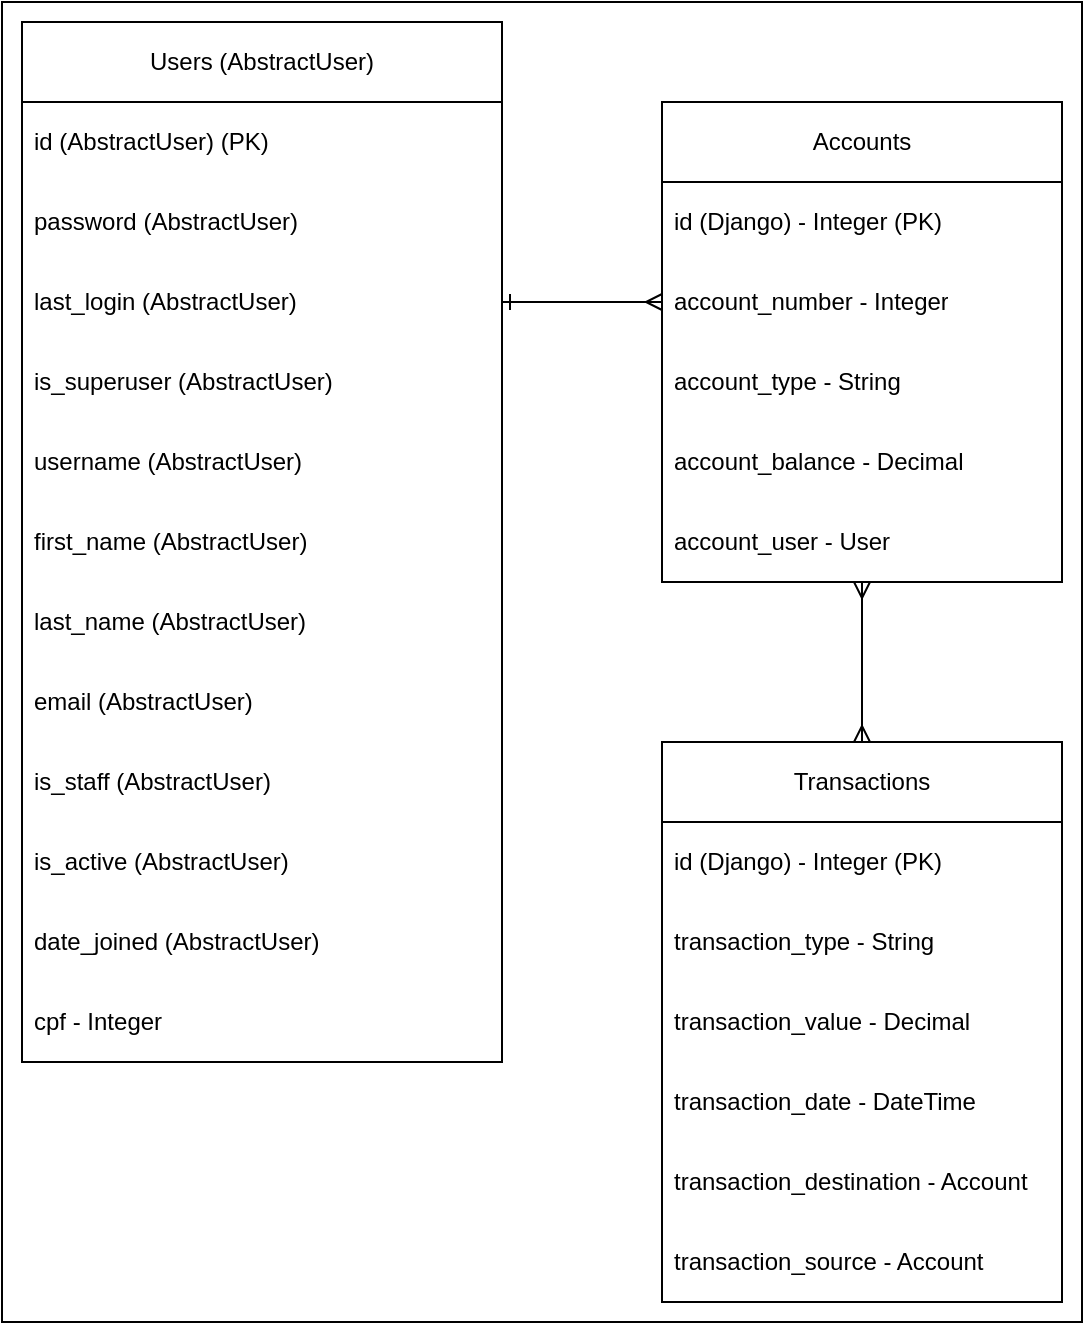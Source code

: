 <mxfile version="26.0.9">
  <diagram name="Page-1" id="rsz5_yVWUDAlvb1ax138">
    <mxGraphModel dx="1420" dy="822" grid="1" gridSize="10" guides="1" tooltips="1" connect="1" arrows="1" fold="1" page="1" pageScale="1" pageWidth="827" pageHeight="1169" math="0" shadow="0">
      <root>
        <mxCell id="0" />
        <mxCell id="1" parent="0" />
        <mxCell id="zDI_0RpQpe3DadvrH-Ip-27" value="" style="rounded=0;whiteSpace=wrap;html=1;fillColor=none;" parent="1" vertex="1">
          <mxGeometry x="30" y="30" width="540" height="660" as="geometry" />
        </mxCell>
        <mxCell id="zDI_0RpQpe3DadvrH-Ip-18" value="" style="edgeStyle=orthogonalEdgeStyle;rounded=0;orthogonalLoop=1;jettySize=auto;html=1;exitX=1;exitY=0.5;exitDx=0;exitDy=0;endArrow=ERmany;endFill=0;startArrow=ERone;startFill=0;" parent="1" source="zDI_0RpQpe3DadvrH-Ip-4" target="zDI_0RpQpe3DadvrH-Ip-10" edge="1">
          <mxGeometry relative="1" as="geometry" />
        </mxCell>
        <mxCell id="zDI_0RpQpe3DadvrH-Ip-3" value="Users (AbstractUser)" style="swimlane;fontStyle=0;childLayout=stackLayout;horizontal=1;startSize=40;horizontalStack=0;resizeParent=1;resizeParentMax=0;resizeLast=0;collapsible=1;marginBottom=0;whiteSpace=wrap;html=1;" parent="1" vertex="1">
          <mxGeometry x="40" y="40" width="240" height="520" as="geometry" />
        </mxCell>
        <mxCell id="zDI_0RpQpe3DadvrH-Ip-23" value="id (AbstractUser) (PK)" style="text;strokeColor=none;fillColor=none;align=left;verticalAlign=middle;spacingLeft=4;spacingRight=4;overflow=hidden;points=[[0,0.5],[1,0.5]];portConstraint=eastwest;rotatable=0;whiteSpace=wrap;html=1;" parent="zDI_0RpQpe3DadvrH-Ip-3" vertex="1">
          <mxGeometry y="40" width="240" height="40" as="geometry" />
        </mxCell>
        <mxCell id="zDI_0RpQpe3DadvrH-Ip-21" value="password (AbstractUser)&amp;nbsp;" style="text;strokeColor=none;fillColor=none;align=left;verticalAlign=middle;spacingLeft=4;spacingRight=4;overflow=hidden;points=[[0,0.5],[1,0.5]];portConstraint=eastwest;rotatable=0;whiteSpace=wrap;html=1;" parent="zDI_0RpQpe3DadvrH-Ip-3" vertex="1">
          <mxGeometry y="80" width="240" height="40" as="geometry" />
        </mxCell>
        <mxCell id="zDI_0RpQpe3DadvrH-Ip-4" value="last_login (AbstractUser)" style="text;strokeColor=none;fillColor=none;align=left;verticalAlign=middle;spacingLeft=4;spacingRight=4;overflow=hidden;points=[[0,0.5],[1,0.5]];portConstraint=eastwest;rotatable=0;whiteSpace=wrap;html=1;" parent="zDI_0RpQpe3DadvrH-Ip-3" vertex="1">
          <mxGeometry y="120" width="240" height="40" as="geometry" />
        </mxCell>
        <mxCell id="zDI_0RpQpe3DadvrH-Ip-20" value="&lt;div&gt;&lt;span style=&quot;background-color: transparent; color: light-dark(rgb(0, 0, 0), rgb(255, 255, 255));&quot;&gt;is_superuser (AbstractUser)&lt;/span&gt;&lt;br&gt;&lt;/div&gt;" style="text;strokeColor=none;fillColor=none;align=left;verticalAlign=middle;spacingLeft=4;spacingRight=4;overflow=hidden;points=[[0,0.5],[1,0.5]];portConstraint=eastwest;rotatable=0;whiteSpace=wrap;html=1;" parent="zDI_0RpQpe3DadvrH-Ip-3" vertex="1">
          <mxGeometry y="160" width="240" height="40" as="geometry" />
        </mxCell>
        <mxCell id="zDI_0RpQpe3DadvrH-Ip-6" value="username (AbstractUser)" style="text;strokeColor=none;fillColor=none;align=left;verticalAlign=middle;spacingLeft=4;spacingRight=4;overflow=hidden;points=[[0,0.5],[1,0.5]];portConstraint=eastwest;rotatable=0;whiteSpace=wrap;html=1;" parent="zDI_0RpQpe3DadvrH-Ip-3" vertex="1">
          <mxGeometry y="200" width="240" height="40" as="geometry" />
        </mxCell>
        <mxCell id="zDI_0RpQpe3DadvrH-Ip-22" value="first_name (AbstractUser)" style="text;strokeColor=none;fillColor=none;align=left;verticalAlign=middle;spacingLeft=4;spacingRight=4;overflow=hidden;points=[[0,0.5],[1,0.5]];portConstraint=eastwest;rotatable=0;whiteSpace=wrap;html=1;" parent="zDI_0RpQpe3DadvrH-Ip-3" vertex="1">
          <mxGeometry y="240" width="240" height="40" as="geometry" />
        </mxCell>
        <mxCell id="refX8ML8pMMConK18IUh-3" value="last_name (AbstractUser)" style="text;strokeColor=none;fillColor=none;align=left;verticalAlign=middle;spacingLeft=4;spacingRight=4;overflow=hidden;points=[[0,0.5],[1,0.5]];portConstraint=eastwest;rotatable=0;whiteSpace=wrap;html=1;" parent="zDI_0RpQpe3DadvrH-Ip-3" vertex="1">
          <mxGeometry y="280" width="240" height="40" as="geometry" />
        </mxCell>
        <mxCell id="refX8ML8pMMConK18IUh-4" value="email (AbstractUser)" style="text;strokeColor=none;fillColor=none;align=left;verticalAlign=middle;spacingLeft=4;spacingRight=4;overflow=hidden;points=[[0,0.5],[1,0.5]];portConstraint=eastwest;rotatable=0;whiteSpace=wrap;html=1;" parent="zDI_0RpQpe3DadvrH-Ip-3" vertex="1">
          <mxGeometry y="320" width="240" height="40" as="geometry" />
        </mxCell>
        <mxCell id="refX8ML8pMMConK18IUh-5" value="is_staff (AbstractUser)" style="text;strokeColor=none;fillColor=none;align=left;verticalAlign=middle;spacingLeft=4;spacingRight=4;overflow=hidden;points=[[0,0.5],[1,0.5]];portConstraint=eastwest;rotatable=0;whiteSpace=wrap;html=1;" parent="zDI_0RpQpe3DadvrH-Ip-3" vertex="1">
          <mxGeometry y="360" width="240" height="40" as="geometry" />
        </mxCell>
        <mxCell id="refX8ML8pMMConK18IUh-6" value="is_active (AbstractUser)" style="text;strokeColor=none;fillColor=none;align=left;verticalAlign=middle;spacingLeft=4;spacingRight=4;overflow=hidden;points=[[0,0.5],[1,0.5]];portConstraint=eastwest;rotatable=0;whiteSpace=wrap;html=1;" parent="zDI_0RpQpe3DadvrH-Ip-3" vertex="1">
          <mxGeometry y="400" width="240" height="40" as="geometry" />
        </mxCell>
        <mxCell id="refX8ML8pMMConK18IUh-7" value="date_joined (AbstractUser)" style="text;strokeColor=none;fillColor=none;align=left;verticalAlign=middle;spacingLeft=4;spacingRight=4;overflow=hidden;points=[[0,0.5],[1,0.5]];portConstraint=eastwest;rotatable=0;whiteSpace=wrap;html=1;" parent="zDI_0RpQpe3DadvrH-Ip-3" vertex="1">
          <mxGeometry y="440" width="240" height="40" as="geometry" />
        </mxCell>
        <mxCell id="zDI_0RpQpe3DadvrH-Ip-5" value="cpf - Integer" style="text;strokeColor=none;fillColor=none;align=left;verticalAlign=middle;spacingLeft=4;spacingRight=4;overflow=hidden;points=[[0,0.5],[1,0.5]];portConstraint=eastwest;rotatable=0;whiteSpace=wrap;html=1;" parent="zDI_0RpQpe3DadvrH-Ip-3" vertex="1">
          <mxGeometry y="480" width="240" height="40" as="geometry" />
        </mxCell>
        <mxCell id="zDI_0RpQpe3DadvrH-Ip-19" style="edgeStyle=orthogonalEdgeStyle;rounded=0;orthogonalLoop=1;jettySize=auto;html=1;entryX=0.5;entryY=0;entryDx=0;entryDy=0;endArrow=ERmany;endFill=0;startArrow=ERmany;startFill=0;" parent="1" source="zDI_0RpQpe3DadvrH-Ip-8" target="zDI_0RpQpe3DadvrH-Ip-12" edge="1">
          <mxGeometry relative="1" as="geometry" />
        </mxCell>
        <mxCell id="zDI_0RpQpe3DadvrH-Ip-8" value="Accounts" style="swimlane;fontStyle=0;childLayout=stackLayout;horizontal=1;startSize=40;horizontalStack=0;resizeParent=1;resizeParentMax=0;resizeLast=0;collapsible=1;marginBottom=0;whiteSpace=wrap;html=1;" parent="1" vertex="1">
          <mxGeometry x="360" y="80" width="200" height="240" as="geometry" />
        </mxCell>
        <mxCell id="zDI_0RpQpe3DadvrH-Ip-9" value="id (Django) - Integer (PK)" style="text;strokeColor=none;fillColor=none;align=left;verticalAlign=middle;spacingLeft=4;spacingRight=4;overflow=hidden;points=[[0,0.5],[1,0.5]];portConstraint=eastwest;rotatable=0;whiteSpace=wrap;html=1;" parent="zDI_0RpQpe3DadvrH-Ip-8" vertex="1">
          <mxGeometry y="40" width="200" height="40" as="geometry" />
        </mxCell>
        <mxCell id="zDI_0RpQpe3DadvrH-Ip-10" value="account_number - Integer" style="text;strokeColor=none;fillColor=none;align=left;verticalAlign=middle;spacingLeft=4;spacingRight=4;overflow=hidden;points=[[0,0.5],[1,0.5]];portConstraint=eastwest;rotatable=0;whiteSpace=wrap;html=1;" parent="zDI_0RpQpe3DadvrH-Ip-8" vertex="1">
          <mxGeometry y="80" width="200" height="40" as="geometry" />
        </mxCell>
        <mxCell id="8Td2jXbtoSq3GmJwvSP_-1" value="account_type - String" style="text;strokeColor=none;fillColor=none;align=left;verticalAlign=middle;spacingLeft=4;spacingRight=4;overflow=hidden;points=[[0,0.5],[1,0.5]];portConstraint=eastwest;rotatable=0;whiteSpace=wrap;html=1;" vertex="1" parent="zDI_0RpQpe3DadvrH-Ip-8">
          <mxGeometry y="120" width="200" height="40" as="geometry" />
        </mxCell>
        <mxCell id="zDI_0RpQpe3DadvrH-Ip-24" value="account_balance - Decimal" style="text;strokeColor=none;fillColor=none;align=left;verticalAlign=middle;spacingLeft=4;spacingRight=4;overflow=hidden;points=[[0,0.5],[1,0.5]];portConstraint=eastwest;rotatable=0;whiteSpace=wrap;html=1;" parent="zDI_0RpQpe3DadvrH-Ip-8" vertex="1">
          <mxGeometry y="160" width="200" height="40" as="geometry" />
        </mxCell>
        <mxCell id="zDI_0RpQpe3DadvrH-Ip-11" value="account_user - User" style="text;strokeColor=none;fillColor=none;align=left;verticalAlign=middle;spacingLeft=4;spacingRight=4;overflow=hidden;points=[[0,0.5],[1,0.5]];portConstraint=eastwest;rotatable=0;whiteSpace=wrap;html=1;" parent="zDI_0RpQpe3DadvrH-Ip-8" vertex="1">
          <mxGeometry y="200" width="200" height="40" as="geometry" />
        </mxCell>
        <mxCell id="zDI_0RpQpe3DadvrH-Ip-12" value="Transactions" style="swimlane;fontStyle=0;childLayout=stackLayout;horizontal=1;startSize=40;horizontalStack=0;resizeParent=1;resizeParentMax=0;resizeLast=0;collapsible=1;marginBottom=0;whiteSpace=wrap;html=1;" parent="1" vertex="1">
          <mxGeometry x="360" y="400" width="200" height="280" as="geometry" />
        </mxCell>
        <mxCell id="zDI_0RpQpe3DadvrH-Ip-13" value="id (Django) - Integer (PK)" style="text;strokeColor=none;fillColor=none;align=left;verticalAlign=middle;spacingLeft=4;spacingRight=4;overflow=hidden;points=[[0,0.5],[1,0.5]];portConstraint=eastwest;rotatable=0;whiteSpace=wrap;html=1;" parent="zDI_0RpQpe3DadvrH-Ip-12" vertex="1">
          <mxGeometry y="40" width="200" height="40" as="geometry" />
        </mxCell>
        <mxCell id="zDI_0RpQpe3DadvrH-Ip-14" value="transaction_type - String" style="text;strokeColor=none;fillColor=none;align=left;verticalAlign=middle;spacingLeft=4;spacingRight=4;overflow=hidden;points=[[0,0.5],[1,0.5]];portConstraint=eastwest;rotatable=0;whiteSpace=wrap;html=1;" parent="zDI_0RpQpe3DadvrH-Ip-12" vertex="1">
          <mxGeometry y="80" width="200" height="40" as="geometry" />
        </mxCell>
        <mxCell id="zDI_0RpQpe3DadvrH-Ip-25" value="transaction_value - Decimal" style="text;strokeColor=none;fillColor=none;align=left;verticalAlign=middle;spacingLeft=4;spacingRight=4;overflow=hidden;points=[[0,0.5],[1,0.5]];portConstraint=eastwest;rotatable=0;whiteSpace=wrap;html=1;" parent="zDI_0RpQpe3DadvrH-Ip-12" vertex="1">
          <mxGeometry y="120" width="200" height="40" as="geometry" />
        </mxCell>
        <mxCell id="zDI_0RpQpe3DadvrH-Ip-26" value="transaction_date - DateTime" style="text;strokeColor=none;fillColor=none;align=left;verticalAlign=middle;spacingLeft=4;spacingRight=4;overflow=hidden;points=[[0,0.5],[1,0.5]];portConstraint=eastwest;rotatable=0;whiteSpace=wrap;html=1;" parent="zDI_0RpQpe3DadvrH-Ip-12" vertex="1">
          <mxGeometry y="160" width="200" height="40" as="geometry" />
        </mxCell>
        <mxCell id="8Td2jXbtoSq3GmJwvSP_-3" value="transaction_destination - Account" style="text;strokeColor=none;fillColor=none;align=left;verticalAlign=middle;spacingLeft=4;spacingRight=4;overflow=hidden;points=[[0,0.5],[1,0.5]];portConstraint=eastwest;rotatable=0;whiteSpace=wrap;html=1;" vertex="1" parent="zDI_0RpQpe3DadvrH-Ip-12">
          <mxGeometry y="200" width="200" height="40" as="geometry" />
        </mxCell>
        <mxCell id="8Td2jXbtoSq3GmJwvSP_-2" value="transaction_source - Account" style="text;strokeColor=none;fillColor=none;align=left;verticalAlign=middle;spacingLeft=4;spacingRight=4;overflow=hidden;points=[[0,0.5],[1,0.5]];portConstraint=eastwest;rotatable=0;whiteSpace=wrap;html=1;" vertex="1" parent="zDI_0RpQpe3DadvrH-Ip-12">
          <mxGeometry y="240" width="200" height="40" as="geometry" />
        </mxCell>
      </root>
    </mxGraphModel>
  </diagram>
</mxfile>
